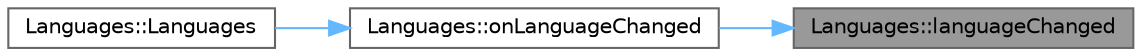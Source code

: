 digraph "Languages::languageChanged"
{
 // LATEX_PDF_SIZE
  bgcolor="transparent";
  edge [fontname=Helvetica,fontsize=10,labelfontname=Helvetica,labelfontsize=10];
  node [fontname=Helvetica,fontsize=10,shape=box,height=0.2,width=0.4];
  rankdir="RL";
  Node1 [id="Node000001",label="Languages::languageChanged",height=0.2,width=0.4,color="gray40", fillcolor="grey60", style="filled", fontcolor="black",tooltip="Signal emitted when the user changes the selected language."];
  Node1 -> Node2 [id="edge1_Node000001_Node000002",dir="back",color="steelblue1",style="solid",tooltip=" "];
  Node2 [id="Node000002",label="Languages::onLanguageChanged",height=0.2,width=0.4,color="grey40", fillcolor="white", style="filled",URL="$class_languages.html#a6b232a214f41897ec354e7ba56b69cae",tooltip="Slot to handle language changes."];
  Node2 -> Node3 [id="edge2_Node000002_Node000003",dir="back",color="steelblue1",style="solid",tooltip=" "];
  Node3 [id="Node000003",label="Languages::Languages",height=0.2,width=0.4,color="grey40", fillcolor="white", style="filled",URL="$class_languages.html#a940803a04ce623ad05f0480f925d3299",tooltip="Constructs a Languages object."];
}

